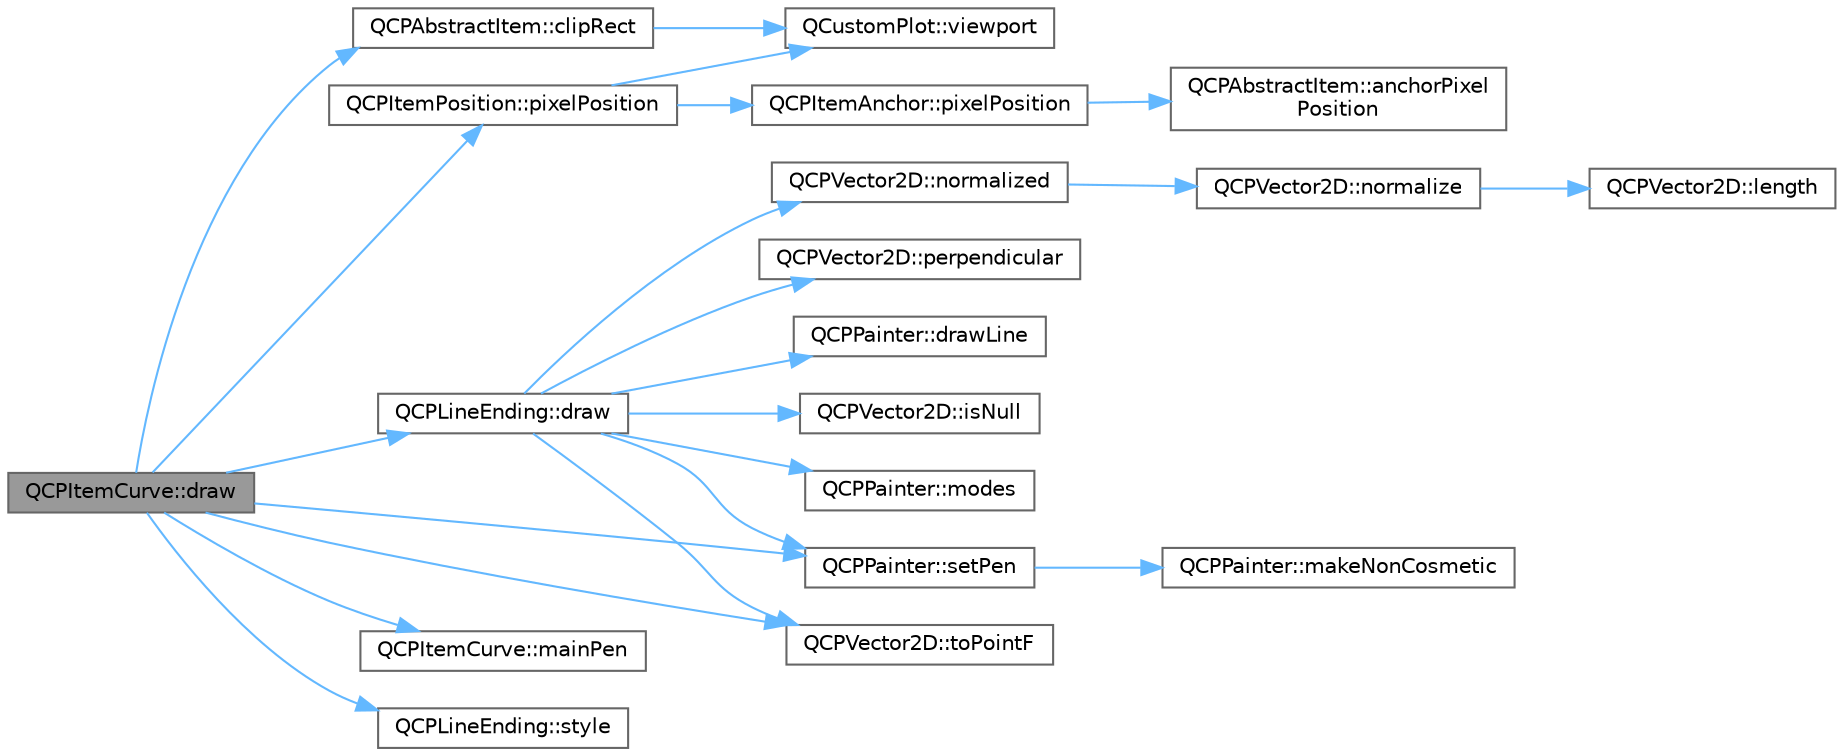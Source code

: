 digraph "QCPItemCurve::draw"
{
 // LATEX_PDF_SIZE
  bgcolor="transparent";
  edge [fontname=Helvetica,fontsize=10,labelfontname=Helvetica,labelfontsize=10];
  node [fontname=Helvetica,fontsize=10,shape=box,height=0.2,width=0.4];
  rankdir="LR";
  Node1 [label="QCPItemCurve::draw",height=0.2,width=0.4,color="gray40", fillcolor="grey60", style="filled", fontcolor="black",tooltip=" "];
  Node1 -> Node2 [color="steelblue1",style="solid"];
  Node2 [label="QCPAbstractItem::clipRect",height=0.2,width=0.4,color="grey40", fillcolor="white", style="filled",URL="$class_q_c_p_abstract_item.html#a6ad60000f29afe11035e1f791dcbd45a",tooltip=" "];
  Node2 -> Node3 [color="steelblue1",style="solid"];
  Node3 [label="QCustomPlot::viewport",height=0.2,width=0.4,color="grey40", fillcolor="white", style="filled",URL="$class_q_custom_plot.html#a19842409b18f556b256d05e97fffc670",tooltip=" "];
  Node1 -> Node4 [color="steelblue1",style="solid"];
  Node4 [label="QCPLineEnding::draw",height=0.2,width=0.4,color="grey40", fillcolor="white", style="filled",URL="$class_q_c_p_line_ending.html#a4f45db54f2aba03acf055e29aec1e8e7",tooltip=" "];
  Node4 -> Node5 [color="steelblue1",style="solid"];
  Node5 [label="QCPPainter::drawLine",height=0.2,width=0.4,color="grey40", fillcolor="white", style="filled",URL="$class_q_c_p_painter.html#a0b4b1b9bd495e182c731774dc800e6e0",tooltip=" "];
  Node4 -> Node6 [color="steelblue1",style="solid"];
  Node6 [label="QCPVector2D::isNull",height=0.2,width=0.4,color="grey40", fillcolor="white", style="filled",URL="$class_q_c_p_vector2_d.html#ace99f200b347b14864808213eef16593",tooltip=" "];
  Node4 -> Node7 [color="steelblue1",style="solid"];
  Node7 [label="QCPPainter::modes",height=0.2,width=0.4,color="grey40", fillcolor="white", style="filled",URL="$class_q_c_p_painter.html#aef102658219b24165f7ee2aad1b9e48f",tooltip=" "];
  Node4 -> Node8 [color="steelblue1",style="solid"];
  Node8 [label="QCPVector2D::normalized",height=0.2,width=0.4,color="grey40", fillcolor="white", style="filled",URL="$class_q_c_p_vector2_d.html#a707bb3af3b1f9331a2450ec75eaf7eb0",tooltip=" "];
  Node8 -> Node9 [color="steelblue1",style="solid"];
  Node9 [label="QCPVector2D::normalize",height=0.2,width=0.4,color="grey40", fillcolor="white", style="filled",URL="$class_q_c_p_vector2_d.html#ad83268be370685c2a0630acc0fb1a425",tooltip=" "];
  Node9 -> Node10 [color="steelblue1",style="solid"];
  Node10 [label="QCPVector2D::length",height=0.2,width=0.4,color="grey40", fillcolor="white", style="filled",URL="$class_q_c_p_vector2_d.html#a10adb5ab031fe94f0b64a3c5aefb552e",tooltip=" "];
  Node4 -> Node11 [color="steelblue1",style="solid"];
  Node11 [label="QCPVector2D::perpendicular",height=0.2,width=0.4,color="grey40", fillcolor="white", style="filled",URL="$class_q_c_p_vector2_d.html#a0e08d09f9027784237e302e32290b001",tooltip=" "];
  Node4 -> Node12 [color="steelblue1",style="solid"];
  Node12 [label="QCPPainter::setPen",height=0.2,width=0.4,color="grey40", fillcolor="white", style="filled",URL="$class_q_c_p_painter.html#af9c7a4cd1791403901f8c5b82a150195",tooltip=" "];
  Node12 -> Node13 [color="steelblue1",style="solid"];
  Node13 [label="QCPPainter::makeNonCosmetic",height=0.2,width=0.4,color="grey40", fillcolor="white", style="filled",URL="$class_q_c_p_painter.html#a7e63fbcf47e35c6f2ecd11b8fef7c7d8",tooltip=" "];
  Node4 -> Node14 [color="steelblue1",style="solid"];
  Node14 [label="QCPVector2D::toPointF",height=0.2,width=0.4,color="grey40", fillcolor="white", style="filled",URL="$class_q_c_p_vector2_d.html#acd7af3f4a62833ada58be3f3021dbbac",tooltip=" "];
  Node1 -> Node15 [color="steelblue1",style="solid"];
  Node15 [label="QCPItemCurve::mainPen",height=0.2,width=0.4,color="grey40", fillcolor="white", style="filled",URL="$class_q_c_p_item_curve.html#a3a3a84518e8701211c8c5a40bf3c911f",tooltip=" "];
  Node1 -> Node16 [color="steelblue1",style="solid"];
  Node16 [label="QCPItemPosition::pixelPosition",height=0.2,width=0.4,color="grey40", fillcolor="white", style="filled",URL="$class_q_c_p_item_position.html#a8be9a4787635433edecc75164beb748d",tooltip=" "];
  Node16 -> Node17 [color="steelblue1",style="solid"];
  Node17 [label="QCPItemAnchor::pixelPosition",height=0.2,width=0.4,color="grey40", fillcolor="white", style="filled",URL="$class_q_c_p_item_anchor.html#a06dcfb7220d26eee93eef56ae66582cb",tooltip=" "];
  Node17 -> Node18 [color="steelblue1",style="solid"];
  Node18 [label="QCPAbstractItem::anchorPixel\lPosition",height=0.2,width=0.4,color="grey40", fillcolor="white", style="filled",URL="$class_q_c_p_abstract_item.html#ada5bad4e1196c4fc0d0d12328e24b8f2",tooltip=" "];
  Node16 -> Node3 [color="steelblue1",style="solid"];
  Node1 -> Node12 [color="steelblue1",style="solid"];
  Node1 -> Node19 [color="steelblue1",style="solid"];
  Node19 [label="QCPLineEnding::style",height=0.2,width=0.4,color="grey40", fillcolor="white", style="filled",URL="$class_q_c_p_line_ending.html#a07e75aaac6c61322bf51af237c5778e3",tooltip=" "];
  Node1 -> Node14 [color="steelblue1",style="solid"];
}
